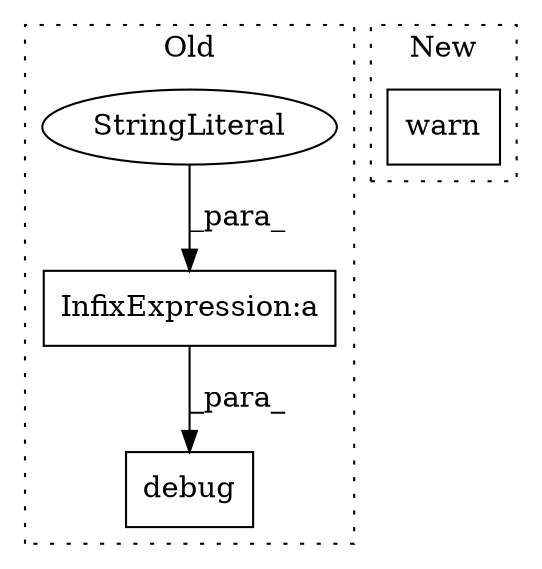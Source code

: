 digraph G {
subgraph cluster0 {
1 [label="debug" a="32" s="2586,2639" l="6,1" shape="box"];
3 [label="InfixExpression:a" a="27" s="2626" l="3" shape="box"];
4 [label="StringLiteral" a="45" s="2592" l="34" shape="ellipse"];
label = "Old";
style="dotted";
}
subgraph cluster1 {
2 [label="warn" a="32" s="2606,2743" l="5,1" shape="box"];
label = "New";
style="dotted";
}
3 -> 1 [label="_para_"];
4 -> 3 [label="_para_"];
}